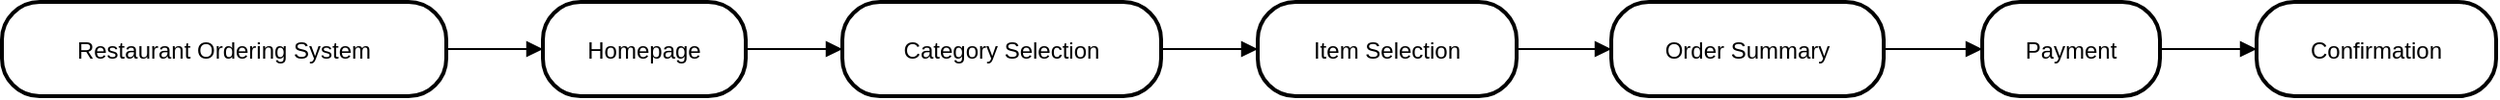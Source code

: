 <mxfile version="24.8.0">
  <diagram name="Página-1" id="GX9bwaSnj1NednX5zPPf">
    <mxGraphModel>
      <root>
        <mxCell id="0" />
        <mxCell id="1" parent="0" />
        <mxCell id="2" value="Restaurant Ordering System" style="rounded=1;arcSize=40;strokeWidth=2" vertex="1" parent="1">
          <mxGeometry x="8" y="8" width="230" height="49" as="geometry" />
        </mxCell>
        <mxCell id="3" value="Homepage" style="rounded=1;arcSize=40;strokeWidth=2" vertex="1" parent="1">
          <mxGeometry x="288" y="8" width="105" height="49" as="geometry" />
        </mxCell>
        <mxCell id="4" value="Category Selection" style="rounded=1;arcSize=40;strokeWidth=2" vertex="1" parent="1">
          <mxGeometry x="443" y="8" width="165" height="49" as="geometry" />
        </mxCell>
        <mxCell id="5" value="Item Selection" style="rounded=1;arcSize=40;strokeWidth=2" vertex="1" parent="1">
          <mxGeometry x="658" y="8" width="134" height="49" as="geometry" />
        </mxCell>
        <mxCell id="6" value="Order Summary" style="rounded=1;arcSize=40;strokeWidth=2" vertex="1" parent="1">
          <mxGeometry x="841" y="8" width="141" height="49" as="geometry" />
        </mxCell>
        <mxCell id="7" value="Payment" style="rounded=1;arcSize=40;strokeWidth=2" vertex="1" parent="1">
          <mxGeometry x="1033" y="8" width="92" height="49" as="geometry" />
        </mxCell>
        <mxCell id="8" value="Confirmation" style="rounded=1;arcSize=40;strokeWidth=2" vertex="1" parent="1">
          <mxGeometry x="1175" y="8" width="124" height="49" as="geometry" />
        </mxCell>
        <mxCell id="9" value="" style="curved=1;startArrow=none;endArrow=block;exitX=1;exitY=0.5;entryX=0;entryY=0.5;" edge="1" parent="1" source="2" target="3">
          <mxGeometry relative="1" as="geometry">
            <Array as="points" />
          </mxGeometry>
        </mxCell>
        <mxCell id="10" value="" style="curved=1;startArrow=none;endArrow=block;exitX=1;exitY=0.5;entryX=0;entryY=0.5;" edge="1" parent="1" source="3" target="4">
          <mxGeometry relative="1" as="geometry">
            <Array as="points" />
          </mxGeometry>
        </mxCell>
        <mxCell id="11" value="" style="curved=1;startArrow=none;endArrow=block;exitX=1;exitY=0.5;entryX=0;entryY=0.5;" edge="1" parent="1" source="4" target="5">
          <mxGeometry relative="1" as="geometry">
            <Array as="points" />
          </mxGeometry>
        </mxCell>
        <mxCell id="12" value="" style="curved=1;startArrow=none;endArrow=block;exitX=1;exitY=0.5;entryX=0;entryY=0.5;" edge="1" parent="1" source="5" target="6">
          <mxGeometry relative="1" as="geometry">
            <Array as="points" />
          </mxGeometry>
        </mxCell>
        <mxCell id="13" value="" style="curved=1;startArrow=none;endArrow=block;exitX=1;exitY=0.5;entryX=0;entryY=0.5;" edge="1" parent="1" source="6" target="7">
          <mxGeometry relative="1" as="geometry">
            <Array as="points" />
          </mxGeometry>
        </mxCell>
        <mxCell id="14" value="" style="curved=1;startArrow=none;endArrow=block;exitX=1;exitY=0.5;entryX=0;entryY=0.5;" edge="1" parent="1" source="7" target="8">
          <mxGeometry relative="1" as="geometry">
            <Array as="points" />
          </mxGeometry>
        </mxCell>
      </root>
    </mxGraphModel>
  </diagram>
</mxfile>
